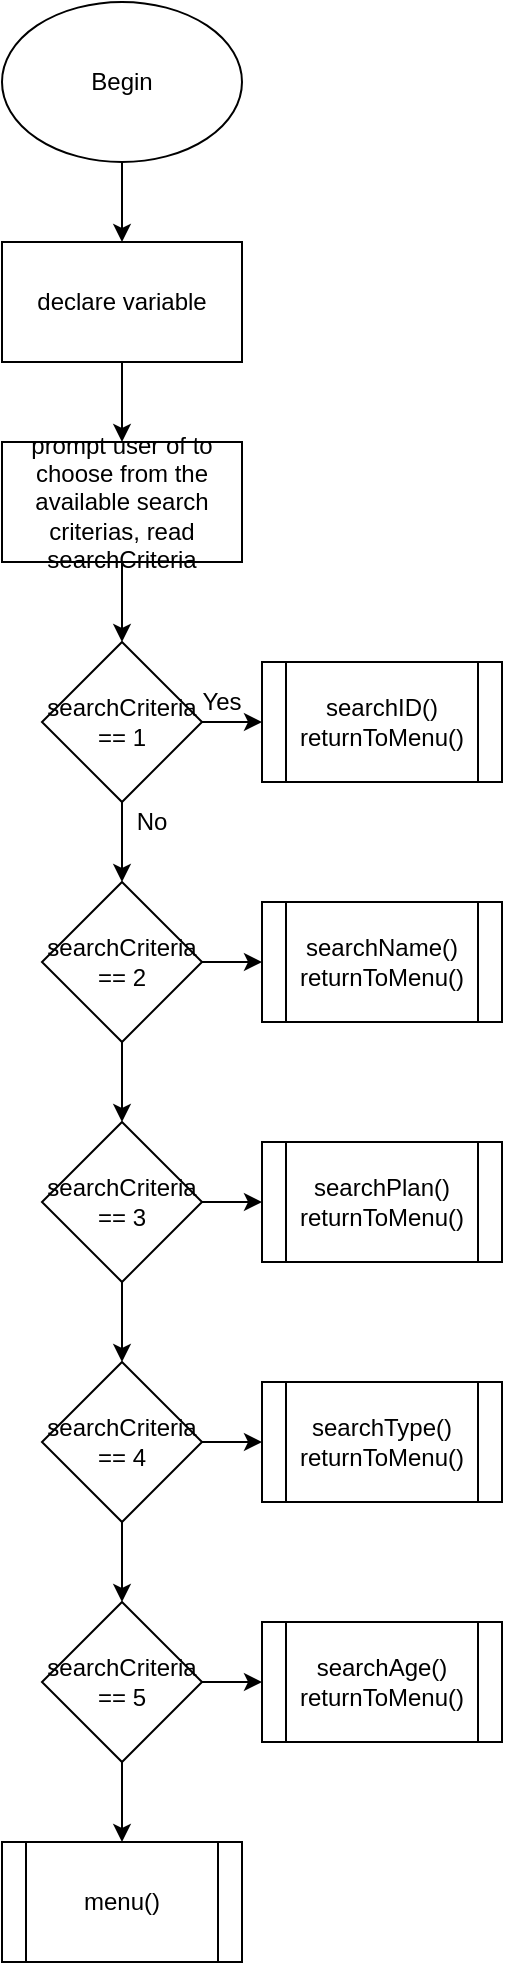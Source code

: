<mxfile version="13.0.3" type="device"><diagram id="nMLfm4QpQ60pquK3R6bf" name="Page-1"><mxGraphModel dx="1422" dy="822" grid="1" gridSize="10" guides="1" tooltips="1" connect="1" arrows="1" fold="1" page="1" pageScale="1" pageWidth="850" pageHeight="1100" math="0" shadow="0"><root><mxCell id="0"/><mxCell id="1" parent="0"/><mxCell id="a-u8CgS8CvpERIRZJjmJ-5" value="" style="edgeStyle=orthogonalEdgeStyle;rounded=0;orthogonalLoop=1;jettySize=auto;html=1;" edge="1" parent="1" source="a-u8CgS8CvpERIRZJjmJ-1" target="a-u8CgS8CvpERIRZJjmJ-4"><mxGeometry relative="1" as="geometry"/></mxCell><mxCell id="a-u8CgS8CvpERIRZJjmJ-1" value="declare variable" style="rounded=0;whiteSpace=wrap;html=1;" vertex="1" parent="1"><mxGeometry x="350" y="160" width="120" height="60" as="geometry"/></mxCell><mxCell id="a-u8CgS8CvpERIRZJjmJ-3" value="" style="edgeStyle=orthogonalEdgeStyle;rounded=0;orthogonalLoop=1;jettySize=auto;html=1;" edge="1" parent="1" source="a-u8CgS8CvpERIRZJjmJ-2" target="a-u8CgS8CvpERIRZJjmJ-1"><mxGeometry relative="1" as="geometry"/></mxCell><mxCell id="a-u8CgS8CvpERIRZJjmJ-2" value="Begin" style="ellipse;whiteSpace=wrap;html=1;" vertex="1" parent="1"><mxGeometry x="350" y="40" width="120" height="80" as="geometry"/></mxCell><mxCell id="a-u8CgS8CvpERIRZJjmJ-7" value="" style="edgeStyle=orthogonalEdgeStyle;rounded=0;orthogonalLoop=1;jettySize=auto;html=1;" edge="1" parent="1" source="a-u8CgS8CvpERIRZJjmJ-4" target="a-u8CgS8CvpERIRZJjmJ-6"><mxGeometry relative="1" as="geometry"/></mxCell><mxCell id="a-u8CgS8CvpERIRZJjmJ-4" value="prompt user of to choose from the available search criterias, read searchCriteria" style="rounded=0;whiteSpace=wrap;html=1;" vertex="1" parent="1"><mxGeometry x="350" y="260" width="120" height="60" as="geometry"/></mxCell><mxCell id="a-u8CgS8CvpERIRZJjmJ-9" value="" style="edgeStyle=orthogonalEdgeStyle;rounded=0;orthogonalLoop=1;jettySize=auto;html=1;" edge="1" parent="1" source="a-u8CgS8CvpERIRZJjmJ-6" target="a-u8CgS8CvpERIRZJjmJ-8"><mxGeometry relative="1" as="geometry"/></mxCell><mxCell id="a-u8CgS8CvpERIRZJjmJ-19" value="" style="edgeStyle=orthogonalEdgeStyle;rounded=0;orthogonalLoop=1;jettySize=auto;html=1;" edge="1" parent="1" source="a-u8CgS8CvpERIRZJjmJ-6" target="a-u8CgS8CvpERIRZJjmJ-18"><mxGeometry relative="1" as="geometry"/></mxCell><mxCell id="a-u8CgS8CvpERIRZJjmJ-6" value="searchCriteria == 1" style="rhombus;whiteSpace=wrap;html=1;" vertex="1" parent="1"><mxGeometry x="370" y="360" width="80" height="80" as="geometry"/></mxCell><mxCell id="a-u8CgS8CvpERIRZJjmJ-11" value="" style="edgeStyle=orthogonalEdgeStyle;rounded=0;orthogonalLoop=1;jettySize=auto;html=1;" edge="1" parent="1" source="a-u8CgS8CvpERIRZJjmJ-8" target="a-u8CgS8CvpERIRZJjmJ-10"><mxGeometry relative="1" as="geometry"/></mxCell><mxCell id="a-u8CgS8CvpERIRZJjmJ-21" value="" style="edgeStyle=orthogonalEdgeStyle;rounded=0;orthogonalLoop=1;jettySize=auto;html=1;" edge="1" parent="1" source="a-u8CgS8CvpERIRZJjmJ-8" target="a-u8CgS8CvpERIRZJjmJ-20"><mxGeometry relative="1" as="geometry"/></mxCell><mxCell id="a-u8CgS8CvpERIRZJjmJ-8" value="&lt;span&gt;searchCriteria == 2&lt;/span&gt;" style="rhombus;whiteSpace=wrap;html=1;" vertex="1" parent="1"><mxGeometry x="370" y="480" width="80" height="80" as="geometry"/></mxCell><mxCell id="a-u8CgS8CvpERIRZJjmJ-13" value="" style="edgeStyle=orthogonalEdgeStyle;rounded=0;orthogonalLoop=1;jettySize=auto;html=1;" edge="1" parent="1" source="a-u8CgS8CvpERIRZJjmJ-10" target="a-u8CgS8CvpERIRZJjmJ-12"><mxGeometry relative="1" as="geometry"/></mxCell><mxCell id="a-u8CgS8CvpERIRZJjmJ-23" value="" style="edgeStyle=orthogonalEdgeStyle;rounded=0;orthogonalLoop=1;jettySize=auto;html=1;" edge="1" parent="1" source="a-u8CgS8CvpERIRZJjmJ-10" target="a-u8CgS8CvpERIRZJjmJ-22"><mxGeometry relative="1" as="geometry"/></mxCell><mxCell id="a-u8CgS8CvpERIRZJjmJ-10" value="&lt;span&gt;searchCriteria == 3&lt;/span&gt;" style="rhombus;whiteSpace=wrap;html=1;" vertex="1" parent="1"><mxGeometry x="370" y="600" width="80" height="80" as="geometry"/></mxCell><mxCell id="a-u8CgS8CvpERIRZJjmJ-15" value="" style="edgeStyle=orthogonalEdgeStyle;rounded=0;orthogonalLoop=1;jettySize=auto;html=1;" edge="1" parent="1" source="a-u8CgS8CvpERIRZJjmJ-12" target="a-u8CgS8CvpERIRZJjmJ-14"><mxGeometry relative="1" as="geometry"/></mxCell><mxCell id="a-u8CgS8CvpERIRZJjmJ-25" value="" style="edgeStyle=orthogonalEdgeStyle;rounded=0;orthogonalLoop=1;jettySize=auto;html=1;" edge="1" parent="1" source="a-u8CgS8CvpERIRZJjmJ-12" target="a-u8CgS8CvpERIRZJjmJ-24"><mxGeometry relative="1" as="geometry"/></mxCell><mxCell id="a-u8CgS8CvpERIRZJjmJ-12" value="&lt;span&gt;searchCriteria == 4&lt;/span&gt;" style="rhombus;whiteSpace=wrap;html=1;" vertex="1" parent="1"><mxGeometry x="370" y="720" width="80" height="80" as="geometry"/></mxCell><mxCell id="a-u8CgS8CvpERIRZJjmJ-17" value="" style="edgeStyle=orthogonalEdgeStyle;rounded=0;orthogonalLoop=1;jettySize=auto;html=1;" edge="1" parent="1" source="a-u8CgS8CvpERIRZJjmJ-14" target="a-u8CgS8CvpERIRZJjmJ-16"><mxGeometry relative="1" as="geometry"/></mxCell><mxCell id="a-u8CgS8CvpERIRZJjmJ-27" value="" style="edgeStyle=orthogonalEdgeStyle;rounded=0;orthogonalLoop=1;jettySize=auto;html=1;" edge="1" parent="1" source="a-u8CgS8CvpERIRZJjmJ-14" target="a-u8CgS8CvpERIRZJjmJ-26"><mxGeometry relative="1" as="geometry"/></mxCell><mxCell id="a-u8CgS8CvpERIRZJjmJ-14" value="&lt;span&gt;searchCriteria == 5&lt;/span&gt;" style="rhombus;whiteSpace=wrap;html=1;" vertex="1" parent="1"><mxGeometry x="370" y="840" width="80" height="80" as="geometry"/></mxCell><mxCell id="a-u8CgS8CvpERIRZJjmJ-16" value="menu()" style="shape=process;whiteSpace=wrap;html=1;backgroundOutline=1;" vertex="1" parent="1"><mxGeometry x="350" y="960" width="120" height="60" as="geometry"/></mxCell><mxCell id="a-u8CgS8CvpERIRZJjmJ-18" value="searchID()&lt;br&gt;returnToMenu()" style="shape=process;whiteSpace=wrap;html=1;backgroundOutline=1;" vertex="1" parent="1"><mxGeometry x="480" y="370" width="120" height="60" as="geometry"/></mxCell><mxCell id="a-u8CgS8CvpERIRZJjmJ-20" value="&lt;span&gt;searchName()&lt;/span&gt;&lt;br&gt;&lt;span&gt;returnToMenu()&lt;/span&gt;" style="shape=process;whiteSpace=wrap;html=1;backgroundOutline=1;" vertex="1" parent="1"><mxGeometry x="480" y="490" width="120" height="60" as="geometry"/></mxCell><mxCell id="a-u8CgS8CvpERIRZJjmJ-22" value="&lt;span&gt;searchPlan()&lt;/span&gt;&lt;br&gt;&lt;span&gt;returnToMenu()&lt;/span&gt;" style="shape=process;whiteSpace=wrap;html=1;backgroundOutline=1;" vertex="1" parent="1"><mxGeometry x="480" y="610" width="120" height="60" as="geometry"/></mxCell><mxCell id="a-u8CgS8CvpERIRZJjmJ-24" value="&lt;span&gt;searchType()&lt;/span&gt;&lt;br&gt;&lt;span&gt;returnToMenu()&lt;/span&gt;" style="shape=process;whiteSpace=wrap;html=1;backgroundOutline=1;" vertex="1" parent="1"><mxGeometry x="480" y="730" width="120" height="60" as="geometry"/></mxCell><mxCell id="a-u8CgS8CvpERIRZJjmJ-26" value="&lt;span&gt;searchAge()&lt;/span&gt;&lt;br&gt;&lt;span&gt;returnToMenu()&lt;/span&gt;" style="shape=process;whiteSpace=wrap;html=1;backgroundOutline=1;" vertex="1" parent="1"><mxGeometry x="480" y="850" width="120" height="60" as="geometry"/></mxCell><mxCell id="a-u8CgS8CvpERIRZJjmJ-28" value="Yes" style="text;html=1;strokeColor=none;fillColor=none;align=center;verticalAlign=middle;whiteSpace=wrap;rounded=0;" vertex="1" parent="1"><mxGeometry x="440" y="380" width="40" height="20" as="geometry"/></mxCell><mxCell id="a-u8CgS8CvpERIRZJjmJ-29" value="No" style="text;html=1;strokeColor=none;fillColor=none;align=center;verticalAlign=middle;whiteSpace=wrap;rounded=0;" vertex="1" parent="1"><mxGeometry x="405" y="440" width="40" height="20" as="geometry"/></mxCell></root></mxGraphModel></diagram></mxfile>